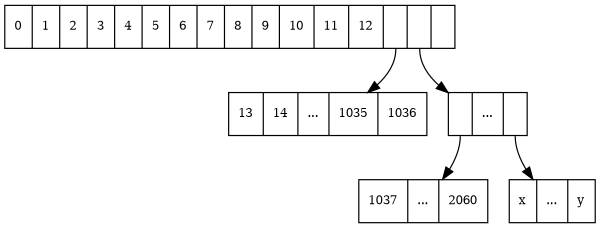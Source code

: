 digraph ext2 {
    //splines = false;
    rankdir = UD;
    //nodesep = 0;
    //ranksep = 0.5;
    node[fontsize = 10,width=0.3];
    size = "4.0,6.0!";

    inode [shape=record,label="0|1|2|3|4|5|6|7|8|9|10|11|12|<idp1>|<idp2>|<idp3>"];
    idb1 [shape=record,label="13|14|...|1035|1036"];
    idb2 [shape=record,label="<idp2_0>|...|<idp2_1023>"];
    idb2_0 [shape=record,label="1037|...|2060"];
    idb2_1023 [shape=record,label="x|...|y"];
    inode:idp1 -> idb1;
    inode:idp2 -> idb2;
    idb2:idp2_0 -> idb2_0;
    idb2:idp2_1023 -> idb2_1023;
}

